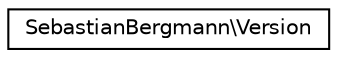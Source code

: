 digraph "Graphical Class Hierarchy"
{
  edge [fontname="Helvetica",fontsize="10",labelfontname="Helvetica",labelfontsize="10"];
  node [fontname="Helvetica",fontsize="10",shape=record];
  rankdir="LR";
  Node0 [label="SebastianBergmann\\Version",height=0.2,width=0.4,color="black", fillcolor="white", style="filled",URL="$classSebastianBergmann_1_1Version.html"];
}
